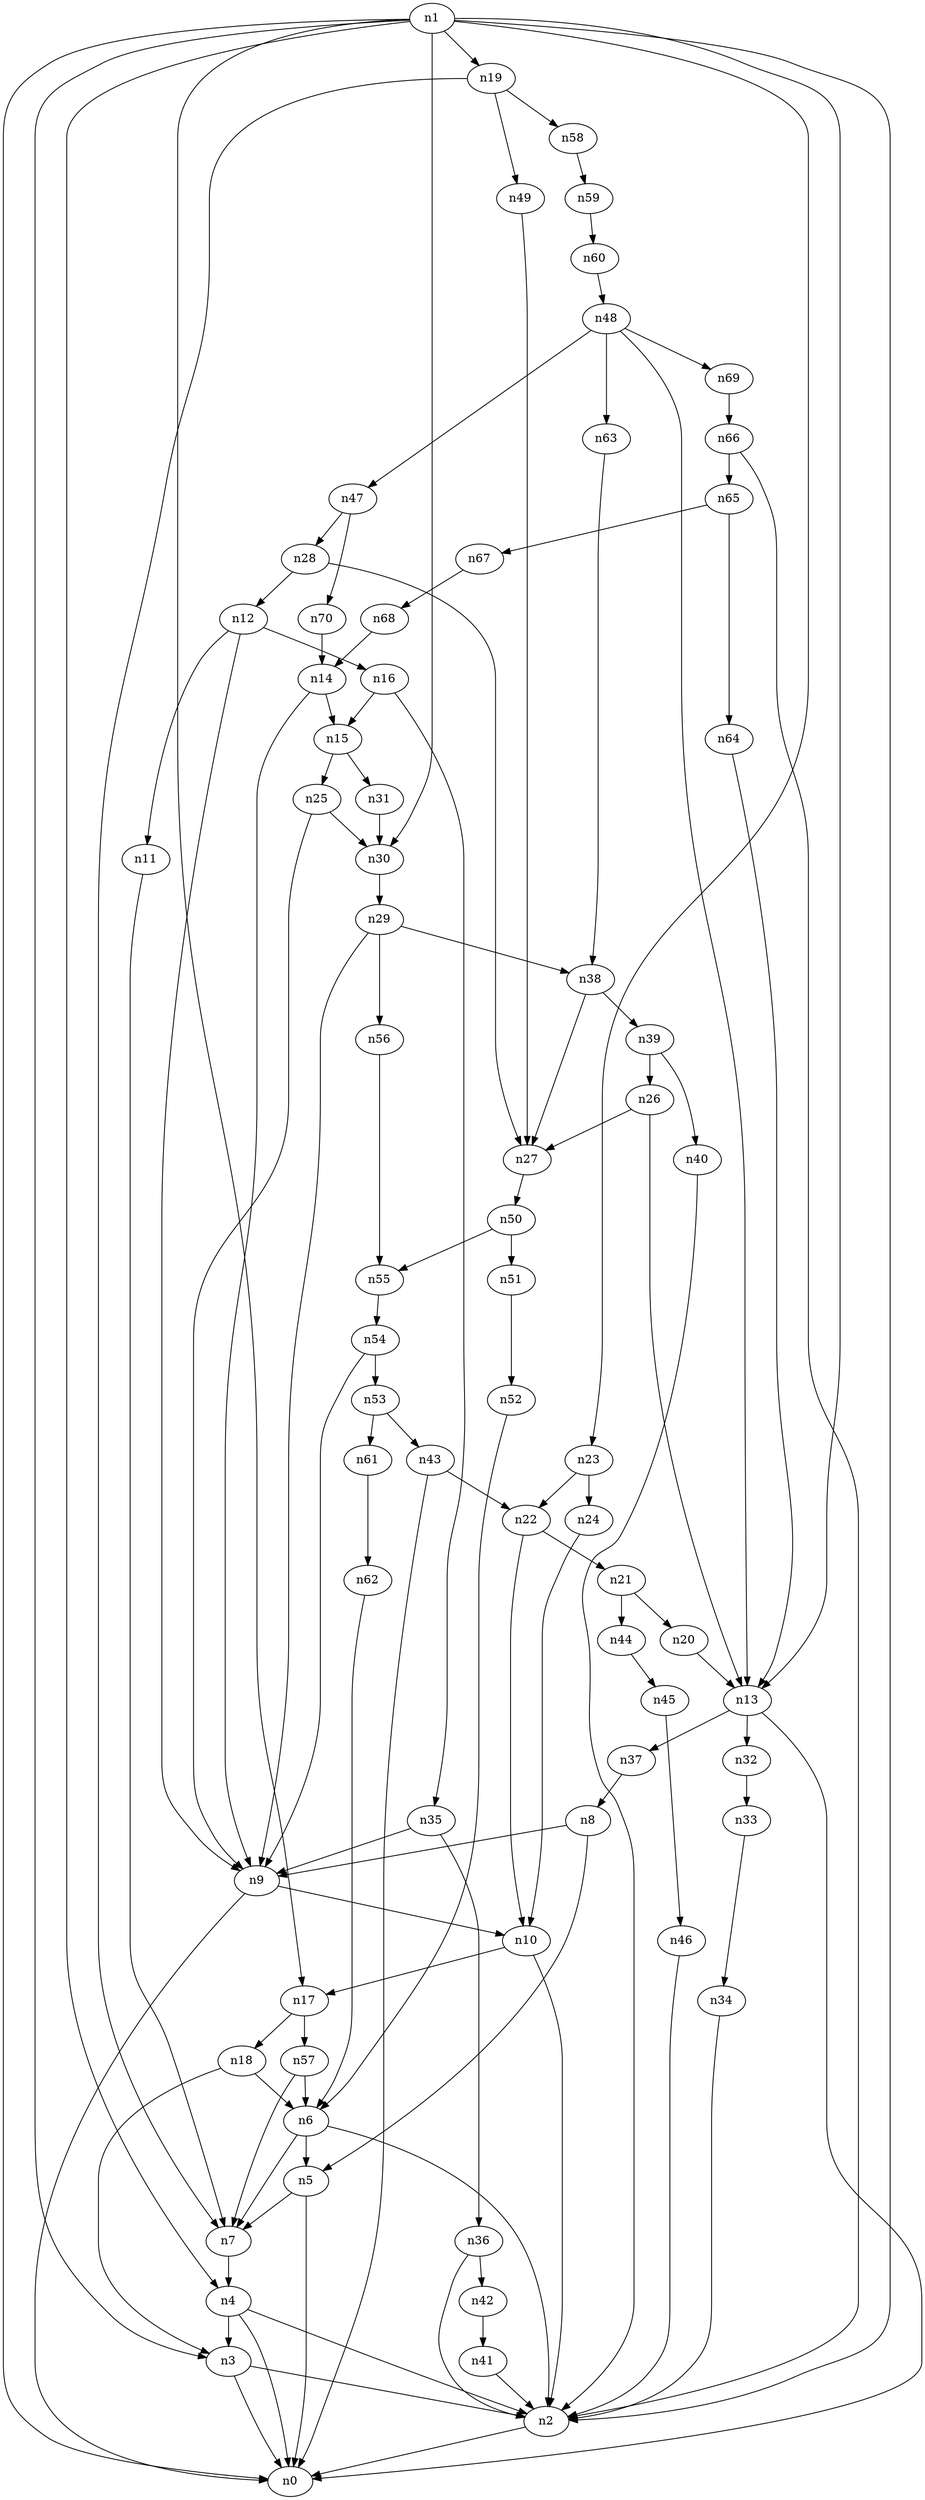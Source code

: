 digraph G {
	n1 -> n0	 [_graphml_id=e0];
	n1 -> n2	 [_graphml_id=e1];
	n1 -> n3	 [_graphml_id=e6];
	n1 -> n4	 [_graphml_id=e9];
	n1 -> n13	 [_graphml_id=e24];
	n1 -> n17	 [_graphml_id=e30];
	n1 -> n19	 [_graphml_id=e34];
	n1 -> n23	 [_graphml_id=e40];
	n1 -> n30	 [_graphml_id=e65];
	n2 -> n0	 [_graphml_id=e5];
	n3 -> n0	 [_graphml_id=e8];
	n3 -> n2	 [_graphml_id=e2];
	n4 -> n0	 [_graphml_id=e4];
	n4 -> n2	 [_graphml_id=e7];
	n4 -> n3	 [_graphml_id=e3];
	n5 -> n0	 [_graphml_id=e10];
	n5 -> n7	 [_graphml_id=e14];
	n6 -> n2	 [_graphml_id=e12];
	n6 -> n5	 [_graphml_id=e11];
	n6 -> n7	 [_graphml_id=e15];
	n7 -> n4	 [_graphml_id=e13];
	n8 -> n5	 [_graphml_id=e16];
	n8 -> n9	 [_graphml_id=e17];
	n9 -> n0	 [_graphml_id=e25];
	n9 -> n10	 [_graphml_id=e18];
	n10 -> n2	 [_graphml_id=e19];
	n10 -> n17	 [_graphml_id=e45];
	n11 -> n7	 [_graphml_id=e20];
	n12 -> n9	 [_graphml_id=e22];
	n12 -> n11	 [_graphml_id=e21];
	n12 -> n16	 [_graphml_id=e29];
	n13 -> n0	 [_graphml_id=e23];
	n13 -> n32	 [_graphml_id=e56];
	n13 -> n37	 [_graphml_id=e64];
	n14 -> n9	 [_graphml_id=e26];
	n14 -> n15	 [_graphml_id=e27];
	n15 -> n25	 [_graphml_id=e44];
	n15 -> n31	 [_graphml_id=e54];
	n16 -> n15	 [_graphml_id=e28];
	n16 -> n35	 [_graphml_id=e118];
	n17 -> n18	 [_graphml_id=e31];
	n17 -> n57	 [_graphml_id=e97];
	n18 -> n3	 [_graphml_id=e35];
	n18 -> n6	 [_graphml_id=e32];
	n19 -> n7	 [_graphml_id=e33];
	n19 -> n49	 [_graphml_id=e83];
	n19 -> n58	 [_graphml_id=e99];
	n20 -> n13	 [_graphml_id=e36];
	n21 -> n20	 [_graphml_id=e37];
	n21 -> n44	 [_graphml_id=e76];
	n22 -> n10	 [_graphml_id=e39];
	n22 -> n21	 [_graphml_id=e38];
	n23 -> n22	 [_graphml_id=e55];
	n23 -> n24	 [_graphml_id=e41];
	n24 -> n10	 [_graphml_id=e42];
	n25 -> n9	 [_graphml_id=e43];
	n25 -> n30	 [_graphml_id=e52];
	n26 -> n13	 [_graphml_id=e46];
	n26 -> n27	 [_graphml_id=e47];
	n27 -> n50	 [_graphml_id=e86];
	n28 -> n12	 [_graphml_id=e49];
	n28 -> n27	 [_graphml_id=e48];
	n29 -> n9	 [_graphml_id=e50];
	n29 -> n38	 [_graphml_id=e66];
	n29 -> n56	 [_graphml_id=e95];
	n30 -> n29	 [_graphml_id=e51];
	n31 -> n30	 [_graphml_id=e53];
	n32 -> n33	 [_graphml_id=e57];
	n33 -> n34	 [_graphml_id=e58];
	n34 -> n2	 [_graphml_id=e59];
	n35 -> n9	 [_graphml_id=e60];
	n35 -> n36	 [_graphml_id=e61];
	n36 -> n2	 [_graphml_id=e62];
	n36 -> n42	 [_graphml_id=e72];
	n37 -> n8	 [_graphml_id=e63];
	n38 -> n27	 [_graphml_id=e75];
	n38 -> n39	 [_graphml_id=e67];
	n39 -> n26	 [_graphml_id=e85];
	n39 -> n40	 [_graphml_id=e68];
	n40 -> n2	 [_graphml_id=e69];
	n41 -> n2	 [_graphml_id=e70];
	n42 -> n41	 [_graphml_id=e71];
	n43 -> n0	 [_graphml_id=e74];
	n43 -> n22	 [_graphml_id=e73];
	n44 -> n45	 [_graphml_id=e77];
	n45 -> n46	 [_graphml_id=e78];
	n46 -> n2	 [_graphml_id=e79];
	n47 -> n28	 [_graphml_id=e80];
	n47 -> n70	 [_graphml_id=e119];
	n48 -> n13	 [_graphml_id=e82];
	n48 -> n47	 [_graphml_id=e81];
	n48 -> n63	 [_graphml_id=e106];
	n48 -> n69	 [_graphml_id=e117];
	n49 -> n27	 [_graphml_id=e84];
	n50 -> n51	 [_graphml_id=e87];
	n50 -> n55	 [_graphml_id=e93];
	n51 -> n52	 [_graphml_id=e88];
	n52 -> n6	 [_graphml_id=e89];
	n53 -> n43	 [_graphml_id=e90];
	n53 -> n61	 [_graphml_id=e103];
	n54 -> n9	 [_graphml_id=e92];
	n54 -> n53	 [_graphml_id=e91];
	n55 -> n54	 [_graphml_id=e108];
	n56 -> n55	 [_graphml_id=e94];
	n57 -> n6	 [_graphml_id=e98];
	n57 -> n7	 [_graphml_id=e96];
	n58 -> n59	 [_graphml_id=e100];
	n59 -> n60	 [_graphml_id=e101];
	n60 -> n48	 [_graphml_id=e102];
	n61 -> n62	 [_graphml_id=e104];
	n62 -> n6	 [_graphml_id=e105];
	n63 -> n38	 [_graphml_id=e107];
	n64 -> n13	 [_graphml_id=e109];
	n65 -> n64	 [_graphml_id=e110];
	n65 -> n67	 [_graphml_id=e113];
	n66 -> n2	 [_graphml_id=e112];
	n66 -> n65	 [_graphml_id=e111];
	n67 -> n68	 [_graphml_id=e114];
	n68 -> n14	 [_graphml_id=e115];
	n69 -> n66	 [_graphml_id=e116];
	n70 -> n14	 [_graphml_id=e120];
}
